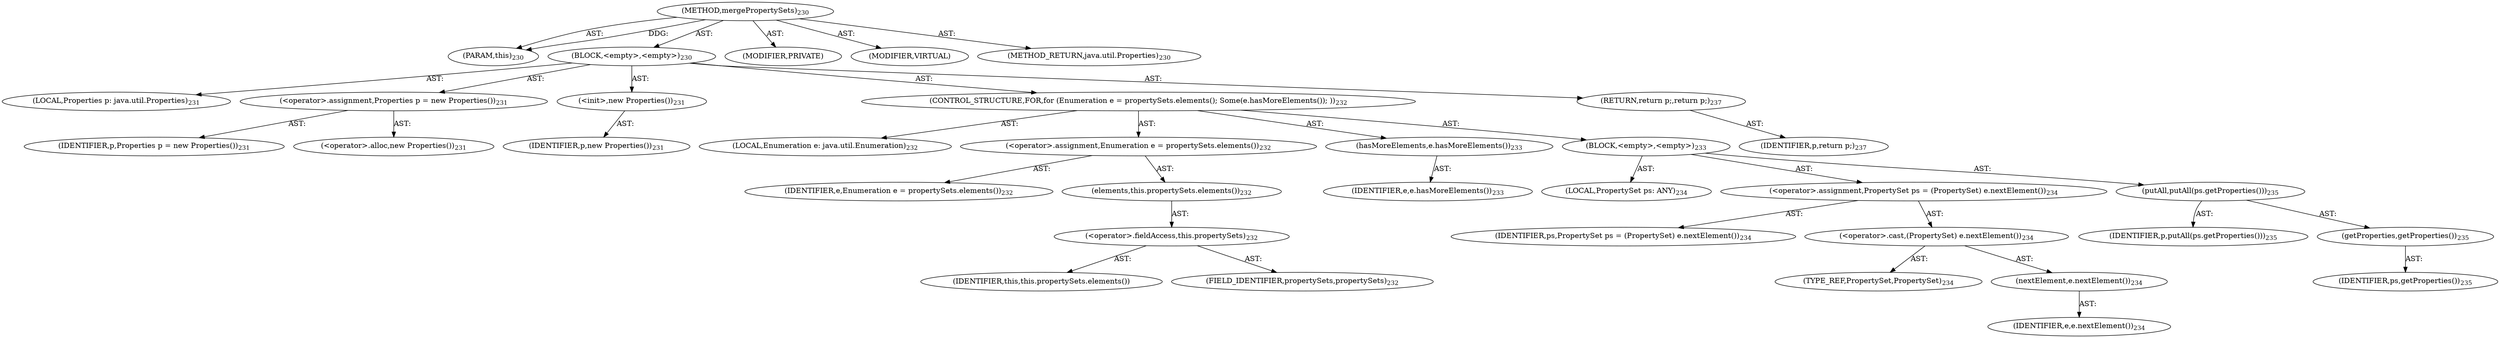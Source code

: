 digraph "mergePropertySets" {  
"111669149703" [label = <(METHOD,mergePropertySets)<SUB>230</SUB>> ]
"115964117011" [label = <(PARAM,this)<SUB>230</SUB>> ]
"25769803800" [label = <(BLOCK,&lt;empty&gt;,&lt;empty&gt;)<SUB>230</SUB>> ]
"94489280530" [label = <(LOCAL,Properties p: java.util.Properties)<SUB>231</SUB>> ]
"30064771171" [label = <(&lt;operator&gt;.assignment,Properties p = new Properties())<SUB>231</SUB>> ]
"68719476840" [label = <(IDENTIFIER,p,Properties p = new Properties())<SUB>231</SUB>> ]
"30064771172" [label = <(&lt;operator&gt;.alloc,new Properties())<SUB>231</SUB>> ]
"30064771173" [label = <(&lt;init&gt;,new Properties())<SUB>231</SUB>> ]
"68719476841" [label = <(IDENTIFIER,p,new Properties())<SUB>231</SUB>> ]
"47244640270" [label = <(CONTROL_STRUCTURE,FOR,for (Enumeration e = propertySets.elements(); Some(e.hasMoreElements()); ))<SUB>232</SUB>> ]
"94489280531" [label = <(LOCAL,Enumeration e: java.util.Enumeration)<SUB>232</SUB>> ]
"30064771174" [label = <(&lt;operator&gt;.assignment,Enumeration e = propertySets.elements())<SUB>232</SUB>> ]
"68719476842" [label = <(IDENTIFIER,e,Enumeration e = propertySets.elements())<SUB>232</SUB>> ]
"30064771175" [label = <(elements,this.propertySets.elements())<SUB>232</SUB>> ]
"30064771176" [label = <(&lt;operator&gt;.fieldAccess,this.propertySets)<SUB>232</SUB>> ]
"68719476843" [label = <(IDENTIFIER,this,this.propertySets.elements())> ]
"55834574859" [label = <(FIELD_IDENTIFIER,propertySets,propertySets)<SUB>232</SUB>> ]
"30064771177" [label = <(hasMoreElements,e.hasMoreElements())<SUB>233</SUB>> ]
"68719476844" [label = <(IDENTIFIER,e,e.hasMoreElements())<SUB>233</SUB>> ]
"25769803801" [label = <(BLOCK,&lt;empty&gt;,&lt;empty&gt;)<SUB>233</SUB>> ]
"94489280532" [label = <(LOCAL,PropertySet ps: ANY)<SUB>234</SUB>> ]
"30064771178" [label = <(&lt;operator&gt;.assignment,PropertySet ps = (PropertySet) e.nextElement())<SUB>234</SUB>> ]
"68719476845" [label = <(IDENTIFIER,ps,PropertySet ps = (PropertySet) e.nextElement())<SUB>234</SUB>> ]
"30064771179" [label = <(&lt;operator&gt;.cast,(PropertySet) e.nextElement())<SUB>234</SUB>> ]
"180388626438" [label = <(TYPE_REF,PropertySet,PropertySet)<SUB>234</SUB>> ]
"30064771180" [label = <(nextElement,e.nextElement())<SUB>234</SUB>> ]
"68719476846" [label = <(IDENTIFIER,e,e.nextElement())<SUB>234</SUB>> ]
"30064771181" [label = <(putAll,putAll(ps.getProperties()))<SUB>235</SUB>> ]
"68719476847" [label = <(IDENTIFIER,p,putAll(ps.getProperties()))<SUB>235</SUB>> ]
"30064771182" [label = <(getProperties,getProperties())<SUB>235</SUB>> ]
"68719476848" [label = <(IDENTIFIER,ps,getProperties())<SUB>235</SUB>> ]
"146028888069" [label = <(RETURN,return p;,return p;)<SUB>237</SUB>> ]
"68719476849" [label = <(IDENTIFIER,p,return p;)<SUB>237</SUB>> ]
"133143986200" [label = <(MODIFIER,PRIVATE)> ]
"133143986201" [label = <(MODIFIER,VIRTUAL)> ]
"128849018887" [label = <(METHOD_RETURN,java.util.Properties)<SUB>230</SUB>> ]
  "111669149703" -> "115964117011"  [ label = "AST: "] 
  "111669149703" -> "25769803800"  [ label = "AST: "] 
  "111669149703" -> "133143986200"  [ label = "AST: "] 
  "111669149703" -> "133143986201"  [ label = "AST: "] 
  "111669149703" -> "128849018887"  [ label = "AST: "] 
  "25769803800" -> "94489280530"  [ label = "AST: "] 
  "25769803800" -> "30064771171"  [ label = "AST: "] 
  "25769803800" -> "30064771173"  [ label = "AST: "] 
  "25769803800" -> "47244640270"  [ label = "AST: "] 
  "25769803800" -> "146028888069"  [ label = "AST: "] 
  "30064771171" -> "68719476840"  [ label = "AST: "] 
  "30064771171" -> "30064771172"  [ label = "AST: "] 
  "30064771173" -> "68719476841"  [ label = "AST: "] 
  "47244640270" -> "94489280531"  [ label = "AST: "] 
  "47244640270" -> "30064771174"  [ label = "AST: "] 
  "47244640270" -> "30064771177"  [ label = "AST: "] 
  "47244640270" -> "25769803801"  [ label = "AST: "] 
  "30064771174" -> "68719476842"  [ label = "AST: "] 
  "30064771174" -> "30064771175"  [ label = "AST: "] 
  "30064771175" -> "30064771176"  [ label = "AST: "] 
  "30064771176" -> "68719476843"  [ label = "AST: "] 
  "30064771176" -> "55834574859"  [ label = "AST: "] 
  "30064771177" -> "68719476844"  [ label = "AST: "] 
  "25769803801" -> "94489280532"  [ label = "AST: "] 
  "25769803801" -> "30064771178"  [ label = "AST: "] 
  "25769803801" -> "30064771181"  [ label = "AST: "] 
  "30064771178" -> "68719476845"  [ label = "AST: "] 
  "30064771178" -> "30064771179"  [ label = "AST: "] 
  "30064771179" -> "180388626438"  [ label = "AST: "] 
  "30064771179" -> "30064771180"  [ label = "AST: "] 
  "30064771180" -> "68719476846"  [ label = "AST: "] 
  "30064771181" -> "68719476847"  [ label = "AST: "] 
  "30064771181" -> "30064771182"  [ label = "AST: "] 
  "30064771182" -> "68719476848"  [ label = "AST: "] 
  "146028888069" -> "68719476849"  [ label = "AST: "] 
  "111669149703" -> "115964117011"  [ label = "DDG: "] 
}
